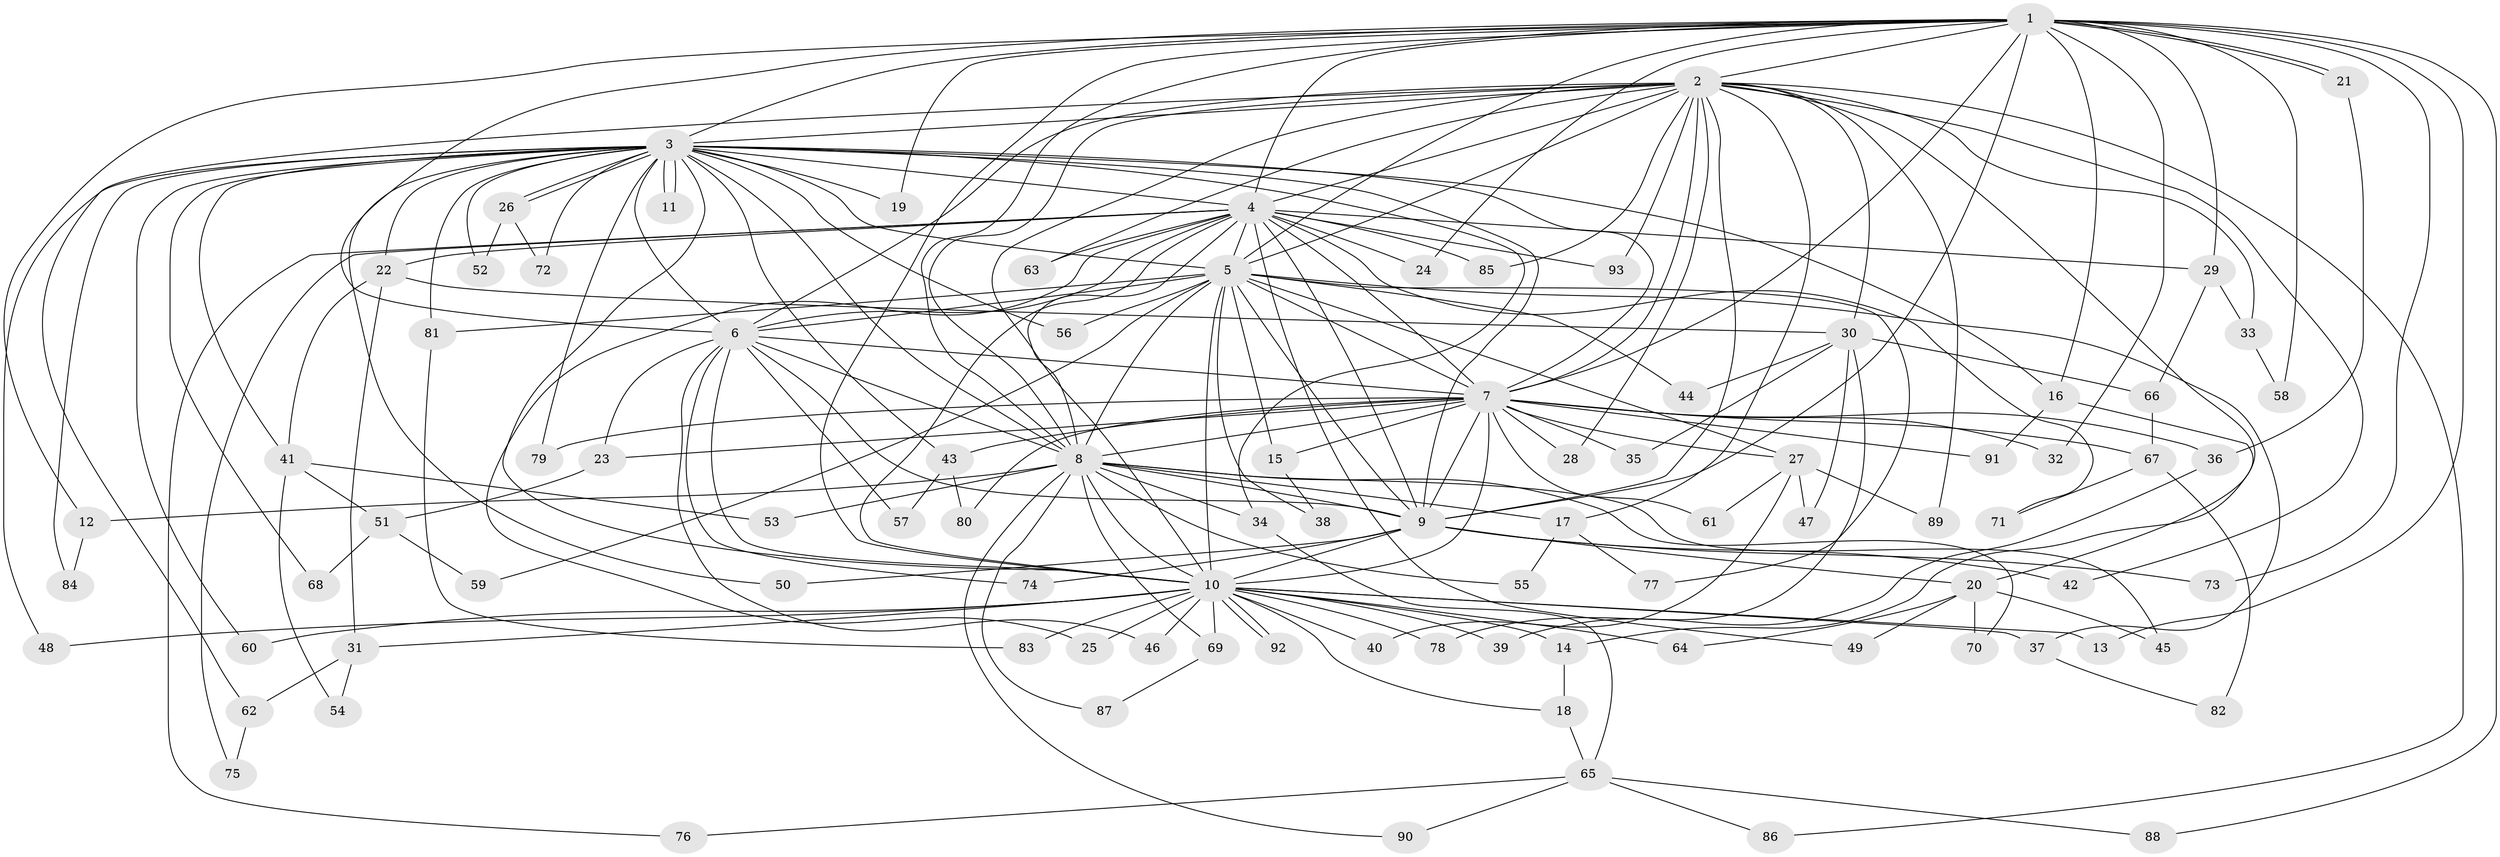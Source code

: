 // coarse degree distribution, {21: 0.01818181818181818, 17: 0.03636363636363636, 12: 0.01818181818181818, 30: 0.01818181818181818, 1: 0.16363636363636364, 2: 0.5454545454545454, 3: 0.09090909090909091, 6: 0.01818181818181818, 4: 0.03636363636363636, 5: 0.03636363636363636, 7: 0.01818181818181818}
// Generated by graph-tools (version 1.1) at 2025/47/03/04/25 21:47:08]
// undirected, 93 vertices, 211 edges
graph export_dot {
graph [start="1"]
  node [color=gray90,style=filled];
  1;
  2;
  3;
  4;
  5;
  6;
  7;
  8;
  9;
  10;
  11;
  12;
  13;
  14;
  15;
  16;
  17;
  18;
  19;
  20;
  21;
  22;
  23;
  24;
  25;
  26;
  27;
  28;
  29;
  30;
  31;
  32;
  33;
  34;
  35;
  36;
  37;
  38;
  39;
  40;
  41;
  42;
  43;
  44;
  45;
  46;
  47;
  48;
  49;
  50;
  51;
  52;
  53;
  54;
  55;
  56;
  57;
  58;
  59;
  60;
  61;
  62;
  63;
  64;
  65;
  66;
  67;
  68;
  69;
  70;
  71;
  72;
  73;
  74;
  75;
  76;
  77;
  78;
  79;
  80;
  81;
  82;
  83;
  84;
  85;
  86;
  87;
  88;
  89;
  90;
  91;
  92;
  93;
  1 -- 2;
  1 -- 3;
  1 -- 4;
  1 -- 5;
  1 -- 6;
  1 -- 7;
  1 -- 8;
  1 -- 9;
  1 -- 10;
  1 -- 12;
  1 -- 13;
  1 -- 16;
  1 -- 19;
  1 -- 21;
  1 -- 21;
  1 -- 24;
  1 -- 29;
  1 -- 32;
  1 -- 58;
  1 -- 73;
  1 -- 88;
  2 -- 3;
  2 -- 4;
  2 -- 5;
  2 -- 6;
  2 -- 7;
  2 -- 8;
  2 -- 9;
  2 -- 10;
  2 -- 14;
  2 -- 17;
  2 -- 28;
  2 -- 30;
  2 -- 33;
  2 -- 42;
  2 -- 62;
  2 -- 63;
  2 -- 85;
  2 -- 86;
  2 -- 89;
  2 -- 93;
  3 -- 4;
  3 -- 5;
  3 -- 6;
  3 -- 7;
  3 -- 8;
  3 -- 9;
  3 -- 10;
  3 -- 11;
  3 -- 11;
  3 -- 16;
  3 -- 19;
  3 -- 22;
  3 -- 26;
  3 -- 26;
  3 -- 34;
  3 -- 41;
  3 -- 43;
  3 -- 48;
  3 -- 50;
  3 -- 52;
  3 -- 56;
  3 -- 60;
  3 -- 68;
  3 -- 72;
  3 -- 79;
  3 -- 81;
  3 -- 84;
  4 -- 5;
  4 -- 6;
  4 -- 7;
  4 -- 8;
  4 -- 9;
  4 -- 10;
  4 -- 22;
  4 -- 24;
  4 -- 25;
  4 -- 29;
  4 -- 49;
  4 -- 63;
  4 -- 71;
  4 -- 75;
  4 -- 76;
  4 -- 85;
  4 -- 93;
  5 -- 6;
  5 -- 7;
  5 -- 8;
  5 -- 9;
  5 -- 10;
  5 -- 15;
  5 -- 27;
  5 -- 37;
  5 -- 38;
  5 -- 44;
  5 -- 56;
  5 -- 59;
  5 -- 77;
  5 -- 81;
  6 -- 7;
  6 -- 8;
  6 -- 9;
  6 -- 10;
  6 -- 23;
  6 -- 46;
  6 -- 57;
  6 -- 74;
  7 -- 8;
  7 -- 9;
  7 -- 10;
  7 -- 15;
  7 -- 23;
  7 -- 27;
  7 -- 28;
  7 -- 32;
  7 -- 35;
  7 -- 36;
  7 -- 43;
  7 -- 61;
  7 -- 67;
  7 -- 79;
  7 -- 80;
  7 -- 91;
  8 -- 9;
  8 -- 10;
  8 -- 12;
  8 -- 17;
  8 -- 34;
  8 -- 45;
  8 -- 53;
  8 -- 55;
  8 -- 69;
  8 -- 70;
  8 -- 87;
  8 -- 90;
  9 -- 10;
  9 -- 20;
  9 -- 42;
  9 -- 50;
  9 -- 73;
  9 -- 74;
  10 -- 13;
  10 -- 14;
  10 -- 18;
  10 -- 25;
  10 -- 31;
  10 -- 37;
  10 -- 39;
  10 -- 40;
  10 -- 46;
  10 -- 48;
  10 -- 60;
  10 -- 64;
  10 -- 69;
  10 -- 78;
  10 -- 83;
  10 -- 92;
  10 -- 92;
  12 -- 84;
  14 -- 18;
  15 -- 38;
  16 -- 20;
  16 -- 91;
  17 -- 55;
  17 -- 77;
  18 -- 65;
  20 -- 45;
  20 -- 49;
  20 -- 64;
  20 -- 70;
  21 -- 36;
  22 -- 30;
  22 -- 31;
  22 -- 41;
  23 -- 51;
  26 -- 52;
  26 -- 72;
  27 -- 40;
  27 -- 47;
  27 -- 61;
  27 -- 89;
  29 -- 33;
  29 -- 66;
  30 -- 35;
  30 -- 44;
  30 -- 47;
  30 -- 66;
  30 -- 78;
  31 -- 54;
  31 -- 62;
  33 -- 58;
  34 -- 65;
  36 -- 39;
  37 -- 82;
  41 -- 51;
  41 -- 53;
  41 -- 54;
  43 -- 57;
  43 -- 80;
  51 -- 59;
  51 -- 68;
  62 -- 75;
  65 -- 76;
  65 -- 86;
  65 -- 88;
  65 -- 90;
  66 -- 67;
  67 -- 71;
  67 -- 82;
  69 -- 87;
  81 -- 83;
}
